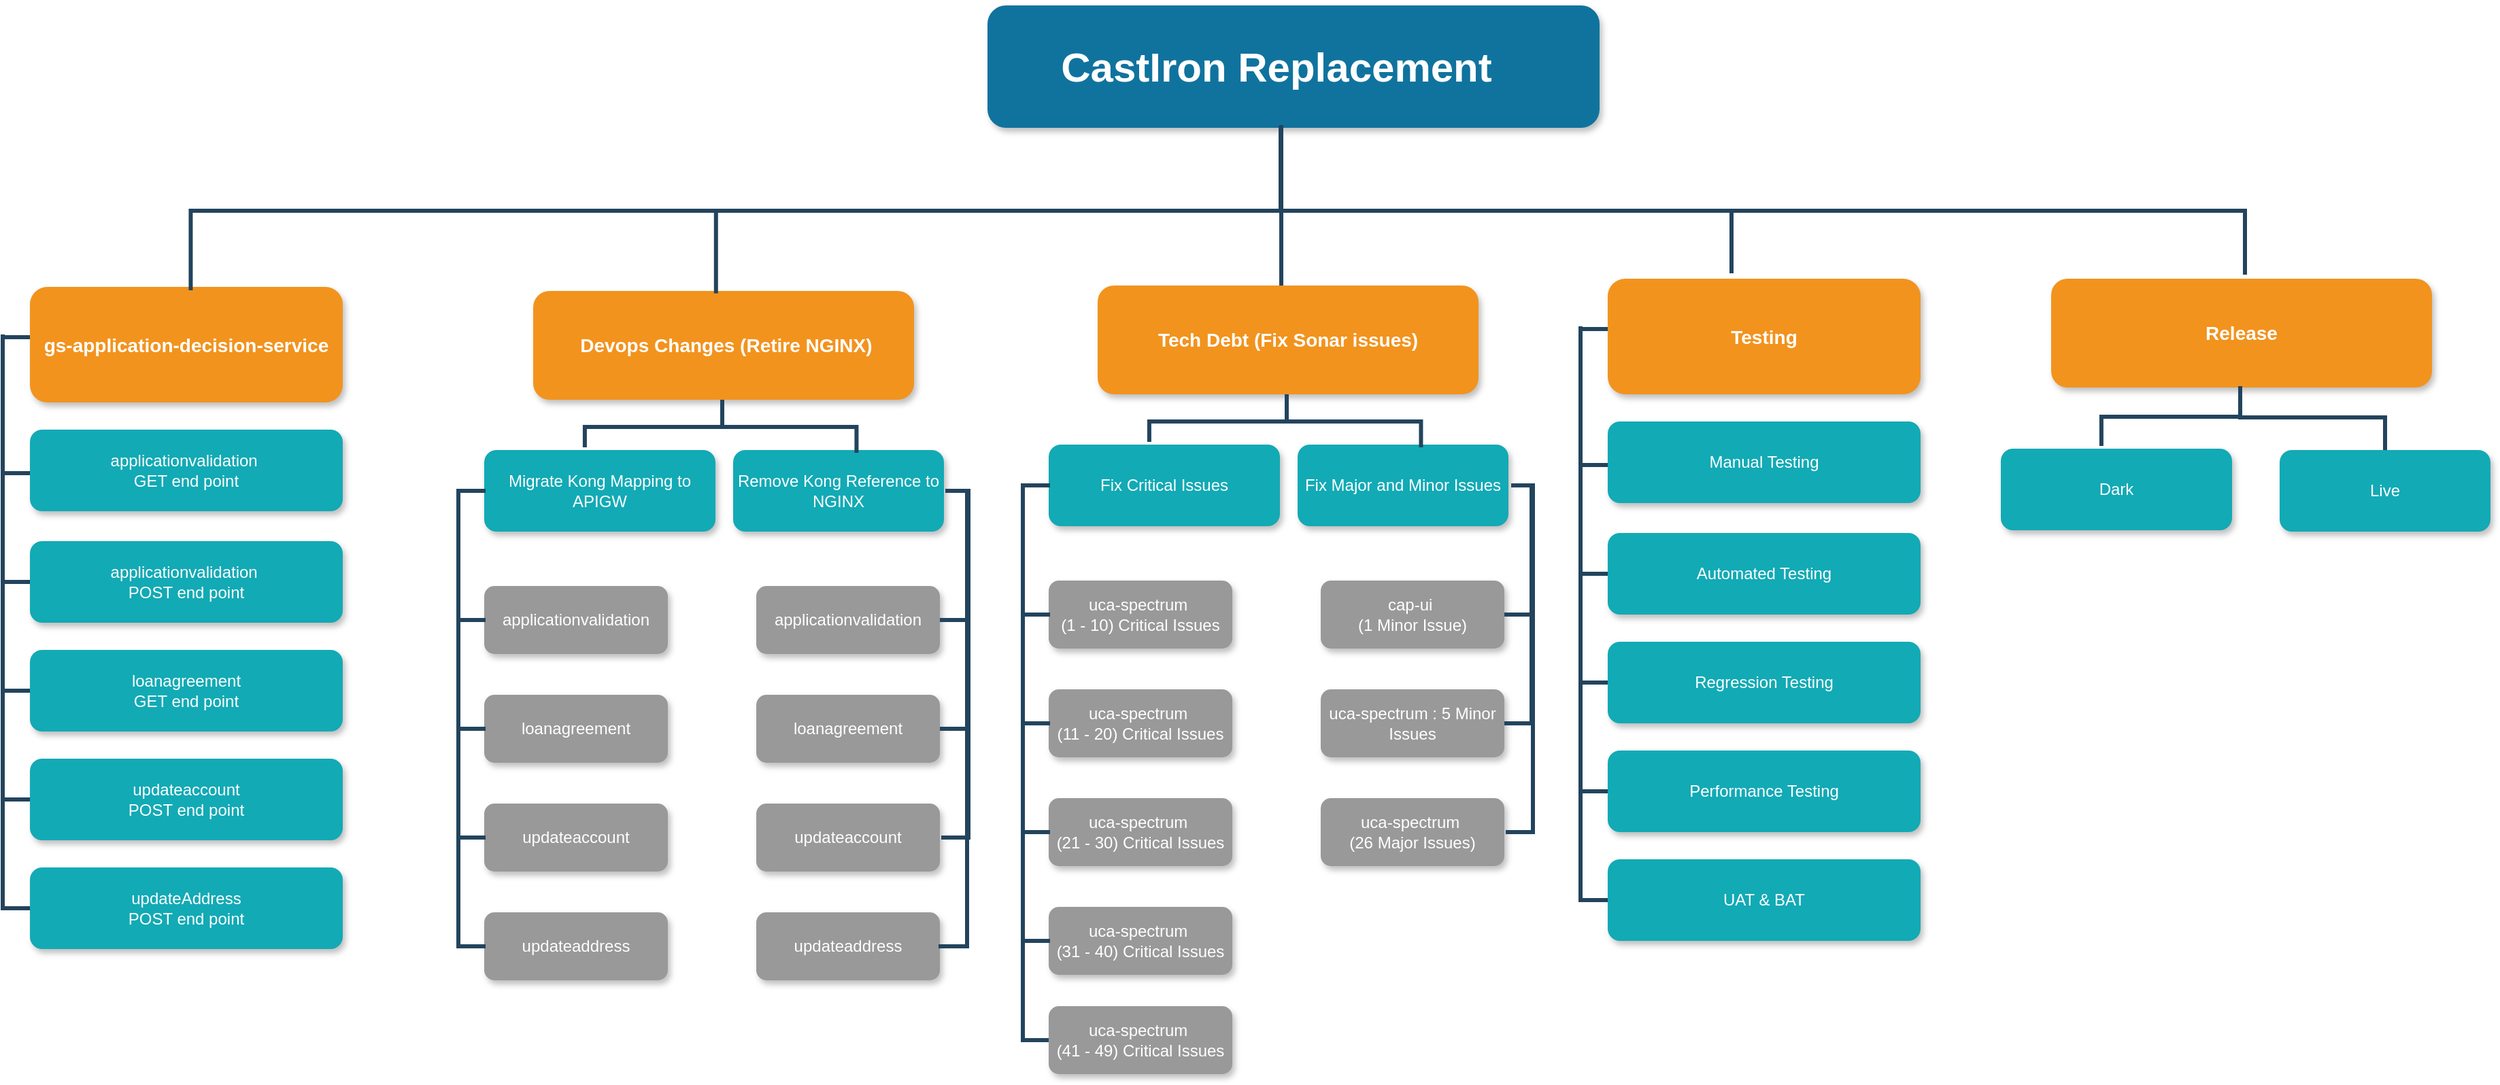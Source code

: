 <mxfile version="24.0.1" type="github">
  <diagram name="Page-1" id="64c3da0e-402f-94eb-ee01-a36477274f13">
    <mxGraphModel dx="1867" dy="1699" grid="1" gridSize="6" guides="1" tooltips="1" connect="1" arrows="1" fold="1" page="1" pageScale="1" pageWidth="1169" pageHeight="827" background="none" math="0" shadow="0">
      <root>
        <mxCell id="0" />
        <mxCell id="1" parent="0" />
        <mxCell id="2" value="CastIron Replacement   " style="whiteSpace=wrap;rounded=1;shadow=1;fillColor=#10739E;strokeColor=none;fontColor=#FFFFFF;fontStyle=1;fontSize=30;" parent="1" vertex="1">
          <mxGeometry x="774" y="-6" width="450" height="90" as="geometry" />
        </mxCell>
        <mxCell id="3" value="gs-application-decision-service" style="whiteSpace=wrap;rounded=1;fillColor=#F2931E;strokeColor=none;shadow=1;fontColor=#FFFFFF;fontStyle=1;fontSize=14" parent="1" vertex="1">
          <mxGeometry x="70" y="201" width="230" height="85" as="geometry" />
        </mxCell>
        <mxCell id="4" value=" Devops Changes (Retire NGINX)" style="whiteSpace=wrap;rounded=1;fillColor=#F2931E;strokeColor=none;shadow=1;fontColor=#FFFFFF;fontStyle=1;fontSize=14" parent="1" vertex="1">
          <mxGeometry x="440" y="204" width="280" height="80" as="geometry" />
        </mxCell>
        <mxCell id="43" value="Migrate Kong Mapping to APIGW" style="whiteSpace=wrap;rounded=1;fillColor=#12AAB5;strokeColor=none;shadow=1;fontColor=#FFFFFF;" parent="1" vertex="1">
          <mxGeometry x="404" y="321" width="170" height="60" as="geometry" />
        </mxCell>
        <mxCell id="44" value="Remove Kong Reference to NGINX" style="whiteSpace=wrap;rounded=1;fillColor=#12AAB5;strokeColor=none;shadow=1;fontColor=#FFFFFF;" parent="1" vertex="1">
          <mxGeometry x="587" y="321" width="155" height="60" as="geometry" />
        </mxCell>
        <mxCell id="45" value="applicationvalidation" style="whiteSpace=wrap;rounded=1;fillColor=#999999;strokeColor=none;shadow=1;fontColor=#FFFFFF;fontStyle=0" parent="1" vertex="1">
          <mxGeometry x="404" y="421" width="135" height="50" as="geometry" />
        </mxCell>
        <mxCell id="46" value="loanagreement" style="whiteSpace=wrap;rounded=1;fillColor=#999999;strokeColor=none;shadow=1;fontColor=#FFFFFF;fontStyle=0" parent="1" vertex="1">
          <mxGeometry x="404" y="501" width="135" height="50" as="geometry" />
        </mxCell>
        <mxCell id="47" value="updateaccount" style="whiteSpace=wrap;rounded=1;fillColor=#999999;strokeColor=none;shadow=1;fontColor=#FFFFFF;fontStyle=0" parent="1" vertex="1">
          <mxGeometry x="404" y="581" width="135" height="50" as="geometry" />
        </mxCell>
        <mxCell id="48" value="updateaddress" style="whiteSpace=wrap;rounded=1;fillColor=#999999;strokeColor=none;shadow=1;fontColor=#FFFFFF;fontStyle=0" parent="1" vertex="1">
          <mxGeometry x="404" y="661" width="135" height="50" as="geometry" />
        </mxCell>
        <mxCell id="50" value="applicationvalidation" style="whiteSpace=wrap;rounded=1;fillColor=#999999;strokeColor=none;shadow=1;fontColor=#FFFFFF;fontStyle=0" parent="1" vertex="1">
          <mxGeometry x="604" y="421" width="135" height="50" as="geometry" />
        </mxCell>
        <mxCell id="51" value="loanagreement" style="whiteSpace=wrap;rounded=1;fillColor=#999999;strokeColor=none;shadow=1;fontColor=#FFFFFF;fontStyle=0" parent="1" vertex="1">
          <mxGeometry x="604" y="501" width="135" height="50" as="geometry" />
        </mxCell>
        <mxCell id="52" value="updateaccount" style="whiteSpace=wrap;rounded=1;fillColor=#999999;strokeColor=none;shadow=1;fontColor=#FFFFFF;fontStyle=0" parent="1" vertex="1">
          <mxGeometry x="604" y="581" width="135" height="50" as="geometry" />
        </mxCell>
        <mxCell id="53" value="updateaddress" style="whiteSpace=wrap;rounded=1;fillColor=#999999;strokeColor=none;shadow=1;fontColor=#FFFFFF;fontStyle=0" parent="1" vertex="1">
          <mxGeometry x="604" y="661" width="135" height="50" as="geometry" />
        </mxCell>
        <mxCell id="105" value="" style="edgeStyle=elbowEdgeStyle;elbow=horizontal;rounded=0;fontColor=#000000;endArrow=none;endFill=0;strokeWidth=3;strokeColor=#23445D;" parent="1" edge="1">
          <mxGeometry width="100" height="100" relative="1" as="geometry">
            <mxPoint x="70" y="238" as="sourcePoint" />
            <mxPoint x="70" y="338" as="targetPoint" />
            <Array as="points">
              <mxPoint x="50" y="288" />
            </Array>
          </mxGeometry>
        </mxCell>
        <mxCell id="106" value="" style="edgeStyle=elbowEdgeStyle;elbow=horizontal;rounded=0;fontColor=#000000;endArrow=none;endFill=0;strokeWidth=3;strokeColor=#23445D;" parent="1" edge="1">
          <mxGeometry width="100" height="100" relative="1" as="geometry">
            <mxPoint x="70" y="238" as="sourcePoint" />
            <mxPoint x="70" y="418" as="targetPoint" />
            <Array as="points">
              <mxPoint x="50" y="308" />
            </Array>
          </mxGeometry>
        </mxCell>
        <mxCell id="107" value="" style="edgeStyle=elbowEdgeStyle;elbow=horizontal;rounded=0;fontColor=#000000;endArrow=none;endFill=0;strokeWidth=3;strokeColor=#23445D;" parent="1" edge="1">
          <mxGeometry width="100" height="100" relative="1" as="geometry">
            <mxPoint x="70" y="238" as="sourcePoint" />
            <mxPoint x="70.0" y="658" as="targetPoint" />
            <Array as="points">
              <mxPoint x="50" y="448" />
            </Array>
          </mxGeometry>
        </mxCell>
        <mxCell id="109" value="" style="edgeStyle=elbowEdgeStyle;elbow=horizontal;rounded=0;fontColor=#000000;endArrow=none;endFill=0;strokeWidth=3;strokeColor=#23445D;" parent="1" edge="1">
          <mxGeometry width="100" height="100" relative="1" as="geometry">
            <mxPoint x="70" y="238" as="sourcePoint" />
            <mxPoint x="70.0" y="578" as="targetPoint" />
            <Array as="points">
              <mxPoint x="50" y="318" />
            </Array>
          </mxGeometry>
        </mxCell>
        <mxCell id="110" value="" style="edgeStyle=elbowEdgeStyle;elbow=horizontal;rounded=0;fontColor=#000000;endArrow=none;endFill=0;strokeWidth=3;strokeColor=#23445D;" parent="1" edge="1">
          <mxGeometry width="100" height="100" relative="1" as="geometry">
            <mxPoint x="50" y="236" as="sourcePoint" />
            <mxPoint x="70" y="498" as="targetPoint" />
            <Array as="points">
              <mxPoint x="50" y="338" />
            </Array>
          </mxGeometry>
        </mxCell>
        <mxCell id="116" value="" style="edgeStyle=elbowEdgeStyle;elbow=vertical;rounded=0;fontColor=#000000;endArrow=none;endFill=0;strokeWidth=3;strokeColor=#23445D;entryX=0.435;entryY=-0.034;entryDx=0;entryDy=0;entryPerimeter=0;" parent="1" target="43" edge="1">
          <mxGeometry width="100" height="100" relative="1" as="geometry">
            <mxPoint x="579" y="284" as="sourcePoint" />
            <mxPoint x="480" y="311" as="targetPoint" />
            <Array as="points">
              <mxPoint x="530" y="304" />
            </Array>
          </mxGeometry>
        </mxCell>
        <mxCell id="117" value="" style="edgeStyle=elbowEdgeStyle;elbow=vertical;rounded=0;fontColor=#000000;endArrow=none;endFill=0;strokeWidth=3;strokeColor=#23445D;" parent="1" edge="1">
          <mxGeometry width="100" height="100" relative="1" as="geometry">
            <mxPoint x="579" y="285" as="sourcePoint" />
            <mxPoint x="677.72" y="323" as="targetPoint" />
          </mxGeometry>
        </mxCell>
        <mxCell id="118" value="" style="edgeStyle=elbowEdgeStyle;elbow=horizontal;rounded=0;fontColor=#000000;endArrow=none;endFill=0;strokeWidth=3;strokeColor=#23445D;" parent="1" edge="1">
          <mxGeometry width="100" height="100" relative="1" as="geometry">
            <mxPoint x="405" y="351" as="sourcePoint" />
            <mxPoint x="405" y="446" as="targetPoint" />
            <Array as="points">
              <mxPoint x="385" y="401" />
            </Array>
          </mxGeometry>
        </mxCell>
        <mxCell id="119" value="" style="edgeStyle=elbowEdgeStyle;elbow=horizontal;rounded=0;fontColor=#000000;endArrow=none;endFill=0;strokeWidth=3;strokeColor=#23445D;" parent="1" edge="1">
          <mxGeometry width="100" height="100" relative="1" as="geometry">
            <mxPoint x="405" y="351" as="sourcePoint" />
            <mxPoint x="405" y="526" as="targetPoint" />
            <Array as="points">
              <mxPoint x="385" y="441" />
            </Array>
          </mxGeometry>
        </mxCell>
        <mxCell id="121" value="" style="edgeStyle=elbowEdgeStyle;elbow=horizontal;rounded=0;fontColor=#000000;endArrow=none;endFill=0;strokeWidth=3;strokeColor=#23445D;" parent="1" edge="1">
          <mxGeometry width="100" height="100" relative="1" as="geometry">
            <mxPoint x="405" y="351" as="sourcePoint" />
            <mxPoint x="405" y="686" as="targetPoint" />
            <Array as="points">
              <mxPoint x="385" y="521" />
            </Array>
          </mxGeometry>
        </mxCell>
        <mxCell id="122" value="" style="edgeStyle=elbowEdgeStyle;elbow=horizontal;rounded=0;fontColor=#000000;endArrow=none;endFill=0;strokeWidth=3;strokeColor=#23445D;exitX=0;exitY=0.5;exitDx=0;exitDy=0;" parent="1" source="43" edge="1">
          <mxGeometry width="100" height="100" relative="1" as="geometry">
            <mxPoint x="405" y="351" as="sourcePoint" />
            <mxPoint x="405" y="606" as="targetPoint" />
            <Array as="points">
              <mxPoint x="385" y="491" />
            </Array>
          </mxGeometry>
        </mxCell>
        <mxCell id="123" value="" style="edgeStyle=elbowEdgeStyle;elbow=horizontal;rounded=0;fontColor=#000000;endArrow=none;endFill=0;strokeWidth=3;strokeColor=#23445D;entryX=1;entryY=0.5;entryDx=0;entryDy=0;exitX=1;exitY=0.5;exitDx=0;exitDy=0;" parent="1" edge="1">
          <mxGeometry width="100" height="100" relative="1" as="geometry">
            <mxPoint x="744" y="351" as="sourcePoint" />
            <mxPoint x="739" y="446" as="targetPoint" />
            <Array as="points">
              <mxPoint x="759" y="401" />
            </Array>
          </mxGeometry>
        </mxCell>
        <mxCell id="124" value="" style="edgeStyle=elbowEdgeStyle;elbow=horizontal;rounded=0;fontColor=#000000;endArrow=none;endFill=0;strokeWidth=3;strokeColor=#23445D;entryX=1;entryY=0.5;entryDx=0;entryDy=0;" parent="1" target="51" edge="1">
          <mxGeometry width="100" height="100" relative="1" as="geometry">
            <mxPoint x="749" y="351" as="sourcePoint" />
            <mxPoint x="779.0" y="531" as="targetPoint" />
            <Array as="points">
              <mxPoint x="759" y="441" />
            </Array>
          </mxGeometry>
        </mxCell>
        <mxCell id="126" value="" style="edgeStyle=elbowEdgeStyle;elbow=horizontal;rounded=0;fontColor=#000000;endArrow=none;endFill=0;strokeWidth=3;strokeColor=#23445D;entryX=1;entryY=0.5;entryDx=0;entryDy=0;exitX=1;exitY=0.5;exitDx=0;exitDy=0;" parent="1" edge="1">
          <mxGeometry width="100" height="100" relative="1" as="geometry">
            <mxPoint x="743" y="351" as="sourcePoint" />
            <mxPoint x="738" y="686" as="targetPoint" />
            <Array as="points">
              <mxPoint x="759" y="521" />
            </Array>
          </mxGeometry>
        </mxCell>
        <mxCell id="127" value="" style="edgeStyle=elbowEdgeStyle;elbow=horizontal;rounded=0;fontColor=#000000;endArrow=none;endFill=0;strokeWidth=3;strokeColor=#23445D;exitX=1;exitY=0.5;exitDx=0;exitDy=0;entryX=1;entryY=0.5;entryDx=0;entryDy=0;" parent="1" edge="1">
          <mxGeometry width="100" height="100" relative="1" as="geometry">
            <mxPoint x="745" y="351" as="sourcePoint" />
            <mxPoint x="740" y="606" as="targetPoint" />
            <Array as="points">
              <mxPoint x="760" y="491" />
            </Array>
          </mxGeometry>
        </mxCell>
        <mxCell id="229" value="" style="edgeStyle=elbowEdgeStyle;elbow=vertical;rounded=0;fontColor=#000000;endArrow=none;endFill=0;strokeWidth=3;strokeColor=#23445D;fontSize=11;jumpSize=6;entryX=0.514;entryY=0.006;entryDx=0;entryDy=0;entryPerimeter=0;" parent="1" edge="1">
          <mxGeometry width="100" height="100" relative="1" as="geometry">
            <mxPoint x="990" y="86" as="sourcePoint" />
            <mxPoint x="188.22" y="203.51" as="targetPoint" />
          </mxGeometry>
        </mxCell>
        <mxCell id="230" value="" style="edgeStyle=elbowEdgeStyle;elbow=vertical;rounded=0;fontColor=#000000;endArrow=none;endFill=0;strokeWidth=3;strokeColor=#23445D;entryX=0.48;entryY=0.022;entryDx=0;entryDy=0;entryPerimeter=0;exitX=0.479;exitY=0.986;exitDx=0;exitDy=0;exitPerimeter=0;" parent="1" edge="1" target="4" source="2">
          <mxGeometry width="100" height="100" relative="1" as="geometry">
            <mxPoint x="990" y="78" as="sourcePoint" />
            <mxPoint x="580" y="203" as="targetPoint" />
            <Array as="points">
              <mxPoint x="636" y="145" />
            </Array>
          </mxGeometry>
        </mxCell>
        <mxCell id="231" value="" style="edgeStyle=elbowEdgeStyle;elbow=vertical;rounded=0;fontColor=#000000;endArrow=none;endFill=0;strokeWidth=3;strokeColor=#23445D;entryX=0.5;entryY=0;entryDx=0;entryDy=0;" parent="1" edge="1">
          <mxGeometry width="100" height="100" relative="1" as="geometry">
            <mxPoint x="990" y="84" as="sourcePoint" />
            <mxPoint x="990" y="200" as="targetPoint" />
            <Array as="points">
              <mxPoint x="1131" y="149" />
            </Array>
          </mxGeometry>
        </mxCell>
        <mxCell id="232" value="" style="edgeStyle=elbowEdgeStyle;elbow=vertical;rounded=0;fontColor=#000000;endArrow=none;endFill=0;strokeWidth=3;strokeColor=#23445D;fontStyle=1;" parent="1" edge="1">
          <mxGeometry width="100" height="100" relative="1" as="geometry">
            <mxPoint x="990" y="82" as="sourcePoint" />
            <mxPoint x="1321" y="191" as="targetPoint" />
            <Array as="points">
              <mxPoint x="1321" y="145" />
            </Array>
          </mxGeometry>
        </mxCell>
        <mxCell id="LORdBim5rndGrAHslI9i-234" value="applicationvalidation &#xa;GET end point" style="whiteSpace=wrap;rounded=1;fillColor=#12AAB5;strokeColor=none;shadow=1;fontColor=#FFFFFF;" parent="1" vertex="1">
          <mxGeometry x="70" y="306" width="230" height="60" as="geometry" />
        </mxCell>
        <mxCell id="LORdBim5rndGrAHslI9i-235" value="applicationvalidation &#xa;POST end point" style="whiteSpace=wrap;rounded=1;fillColor=#12AAB5;strokeColor=none;shadow=1;fontColor=#FFFFFF;" parent="1" vertex="1">
          <mxGeometry x="70" y="388" width="230" height="60" as="geometry" />
        </mxCell>
        <mxCell id="LORdBim5rndGrAHslI9i-236" value="loanagreement&#xa;GET end point" style="whiteSpace=wrap;rounded=1;fillColor=#12AAB5;strokeColor=none;shadow=1;fontColor=#FFFFFF;" parent="1" vertex="1">
          <mxGeometry x="70" y="468" width="230" height="60" as="geometry" />
        </mxCell>
        <mxCell id="LORdBim5rndGrAHslI9i-237" value="updateaccount&#xa;POST end point" style="whiteSpace=wrap;rounded=1;fillColor=#12AAB5;strokeColor=none;shadow=1;fontColor=#FFFFFF;" parent="1" vertex="1">
          <mxGeometry x="70" y="548" width="230" height="60" as="geometry" />
        </mxCell>
        <mxCell id="LORdBim5rndGrAHslI9i-238" value="updateAddress&#xa;POST end point" style="whiteSpace=wrap;rounded=1;fillColor=#12AAB5;strokeColor=none;shadow=1;fontColor=#FFFFFF;" parent="1" vertex="1">
          <mxGeometry x="70" y="628" width="230" height="60" as="geometry" />
        </mxCell>
        <mxCell id="LORdBim5rndGrAHslI9i-240" value="Tech Debt (Fix Sonar issues)" style="whiteSpace=wrap;rounded=1;fillColor=#F2931E;strokeColor=none;shadow=1;fontColor=#FFFFFF;fontStyle=1;fontSize=14" parent="1" vertex="1">
          <mxGeometry x="855" y="200" width="280" height="80" as="geometry" />
        </mxCell>
        <mxCell id="LORdBim5rndGrAHslI9i-241" value="Fix Critical Issues" style="whiteSpace=wrap;rounded=1;fillColor=#12AAB5;strokeColor=none;shadow=1;fontColor=#FFFFFF;" parent="1" vertex="1">
          <mxGeometry x="819" y="317" width="170" height="60" as="geometry" />
        </mxCell>
        <mxCell id="LORdBim5rndGrAHslI9i-242" value="Fix Major and Minor Issues" style="whiteSpace=wrap;rounded=1;fillColor=#12AAB5;strokeColor=none;shadow=1;fontColor=#FFFFFF;" parent="1" vertex="1">
          <mxGeometry x="1002" y="317" width="155" height="60" as="geometry" />
        </mxCell>
        <mxCell id="LORdBim5rndGrAHslI9i-243" value="uca-spectrum &#xa;(1 - 10) Critical Issues" style="whiteSpace=wrap;rounded=1;fillColor=#999999;strokeColor=none;shadow=1;fontColor=#FFFFFF;fontStyle=0" parent="1" vertex="1">
          <mxGeometry x="819" y="417" width="135" height="50" as="geometry" />
        </mxCell>
        <mxCell id="LORdBim5rndGrAHslI9i-244" value="uca-spectrum &#xa;(11 - 20) Critical Issues" style="whiteSpace=wrap;rounded=1;fillColor=#999999;strokeColor=none;shadow=1;fontColor=#FFFFFF;fontStyle=0" parent="1" vertex="1">
          <mxGeometry x="819" y="497" width="135" height="50" as="geometry" />
        </mxCell>
        <mxCell id="LORdBim5rndGrAHslI9i-245" value="uca-spectrum &#xa;(21 - 30) Critical Issues" style="whiteSpace=wrap;rounded=1;fillColor=#999999;strokeColor=none;shadow=1;fontColor=#FFFFFF;fontStyle=0" parent="1" vertex="1">
          <mxGeometry x="819" y="577" width="135" height="50" as="geometry" />
        </mxCell>
        <mxCell id="LORdBim5rndGrAHslI9i-246" value="uca-spectrum &#xa;(31 - 40) Critical Issues" style="whiteSpace=wrap;rounded=1;fillColor=#999999;strokeColor=none;shadow=1;fontColor=#FFFFFF;fontStyle=0" parent="1" vertex="1">
          <mxGeometry x="819" y="657" width="135" height="50" as="geometry" />
        </mxCell>
        <mxCell id="LORdBim5rndGrAHslI9i-247" value="cap-ui &#xa;(1 Minor Issue)" style="whiteSpace=wrap;rounded=1;fillColor=#999999;strokeColor=none;shadow=1;fontColor=#FFFFFF;fontStyle=0" parent="1" vertex="1">
          <mxGeometry x="1019" y="417" width="135" height="50" as="geometry" />
        </mxCell>
        <mxCell id="LORdBim5rndGrAHslI9i-248" value="uca-spectrum : 5 Minor Issues" style="whiteSpace=wrap;rounded=1;fillColor=#999999;strokeColor=none;shadow=1;fontColor=#FFFFFF;fontStyle=0" parent="1" vertex="1">
          <mxGeometry x="1019" y="497" width="135" height="50" as="geometry" />
        </mxCell>
        <mxCell id="LORdBim5rndGrAHslI9i-249" value="uca-spectrum &#xa;(26 Major Issues)" style="whiteSpace=wrap;rounded=1;fillColor=#999999;strokeColor=none;shadow=1;fontColor=#FFFFFF;fontStyle=0" parent="1" vertex="1">
          <mxGeometry x="1019" y="577" width="135" height="50" as="geometry" />
        </mxCell>
        <mxCell id="LORdBim5rndGrAHslI9i-251" value="" style="edgeStyle=elbowEdgeStyle;elbow=vertical;rounded=0;fontColor=#000000;endArrow=none;endFill=0;strokeWidth=3;strokeColor=#23445D;entryX=0.435;entryY=-0.034;entryDx=0;entryDy=0;entryPerimeter=0;" parent="1" target="LORdBim5rndGrAHslI9i-241" edge="1">
          <mxGeometry width="100" height="100" relative="1" as="geometry">
            <mxPoint x="994" y="280" as="sourcePoint" />
            <mxPoint x="895" y="307" as="targetPoint" />
            <Array as="points">
              <mxPoint x="945" y="300" />
            </Array>
          </mxGeometry>
        </mxCell>
        <mxCell id="LORdBim5rndGrAHslI9i-252" value="" style="edgeStyle=elbowEdgeStyle;elbow=vertical;rounded=0;fontColor=#000000;endArrow=none;endFill=0;strokeWidth=3;strokeColor=#23445D;" parent="1" edge="1">
          <mxGeometry width="100" height="100" relative="1" as="geometry">
            <mxPoint x="994" y="281" as="sourcePoint" />
            <mxPoint x="1092.72" y="319" as="targetPoint" />
          </mxGeometry>
        </mxCell>
        <mxCell id="LORdBim5rndGrAHslI9i-253" value="" style="edgeStyle=elbowEdgeStyle;elbow=horizontal;rounded=0;fontColor=#000000;endArrow=none;endFill=0;strokeWidth=3;strokeColor=#23445D;" parent="1" edge="1">
          <mxGeometry width="100" height="100" relative="1" as="geometry">
            <mxPoint x="820" y="347" as="sourcePoint" />
            <mxPoint x="820" y="442" as="targetPoint" />
            <Array as="points">
              <mxPoint x="800" y="397" />
            </Array>
          </mxGeometry>
        </mxCell>
        <mxCell id="LORdBim5rndGrAHslI9i-254" value="" style="edgeStyle=elbowEdgeStyle;elbow=horizontal;rounded=0;fontColor=#000000;endArrow=none;endFill=0;strokeWidth=3;strokeColor=#23445D;" parent="1" edge="1">
          <mxGeometry width="100" height="100" relative="1" as="geometry">
            <mxPoint x="820" y="347" as="sourcePoint" />
            <mxPoint x="820" y="522" as="targetPoint" />
            <Array as="points">
              <mxPoint x="800" y="437" />
            </Array>
          </mxGeometry>
        </mxCell>
        <mxCell id="LORdBim5rndGrAHslI9i-255" value="" style="edgeStyle=elbowEdgeStyle;elbow=horizontal;rounded=0;fontColor=#000000;endArrow=none;endFill=0;strokeWidth=3;strokeColor=#23445D;" parent="1" edge="1">
          <mxGeometry width="100" height="100" relative="1" as="geometry">
            <mxPoint x="820" y="347" as="sourcePoint" />
            <mxPoint x="820" y="682" as="targetPoint" />
            <Array as="points">
              <mxPoint x="800" y="517" />
            </Array>
          </mxGeometry>
        </mxCell>
        <mxCell id="LORdBim5rndGrAHslI9i-256" value="" style="edgeStyle=elbowEdgeStyle;elbow=horizontal;rounded=0;fontColor=#000000;endArrow=none;endFill=0;strokeWidth=3;strokeColor=#23445D;exitX=0;exitY=0.5;exitDx=0;exitDy=0;" parent="1" source="LORdBim5rndGrAHslI9i-241" edge="1">
          <mxGeometry width="100" height="100" relative="1" as="geometry">
            <mxPoint x="820" y="347" as="sourcePoint" />
            <mxPoint x="820" y="602" as="targetPoint" />
            <Array as="points">
              <mxPoint x="800" y="487" />
            </Array>
          </mxGeometry>
        </mxCell>
        <mxCell id="LORdBim5rndGrAHslI9i-257" value="" style="edgeStyle=elbowEdgeStyle;elbow=horizontal;rounded=0;fontColor=#000000;endArrow=none;endFill=0;strokeWidth=3;strokeColor=#23445D;entryX=1;entryY=0.5;entryDx=0;entryDy=0;exitX=1;exitY=0.5;exitDx=0;exitDy=0;" parent="1" edge="1">
          <mxGeometry width="100" height="100" relative="1" as="geometry">
            <mxPoint x="1159" y="347" as="sourcePoint" />
            <mxPoint x="1154" y="442" as="targetPoint" />
            <Array as="points">
              <mxPoint x="1174" y="397" />
            </Array>
          </mxGeometry>
        </mxCell>
        <mxCell id="LORdBim5rndGrAHslI9i-258" value="" style="edgeStyle=elbowEdgeStyle;elbow=horizontal;rounded=0;fontColor=#000000;endArrow=none;endFill=0;strokeWidth=3;strokeColor=#23445D;entryX=1;entryY=0.5;entryDx=0;entryDy=0;" parent="1" target="LORdBim5rndGrAHslI9i-248" edge="1">
          <mxGeometry width="100" height="100" relative="1" as="geometry">
            <mxPoint x="1164" y="347" as="sourcePoint" />
            <mxPoint x="1194.0" y="527" as="targetPoint" />
            <Array as="points">
              <mxPoint x="1174" y="437" />
            </Array>
          </mxGeometry>
        </mxCell>
        <mxCell id="LORdBim5rndGrAHslI9i-260" value="" style="edgeStyle=elbowEdgeStyle;elbow=horizontal;rounded=0;fontColor=#000000;endArrow=none;endFill=0;strokeWidth=3;strokeColor=#23445D;exitX=1;exitY=0.5;exitDx=0;exitDy=0;entryX=1;entryY=0.5;entryDx=0;entryDy=0;" parent="1" edge="1">
          <mxGeometry width="100" height="100" relative="1" as="geometry">
            <mxPoint x="1160" y="347" as="sourcePoint" />
            <mxPoint x="1155" y="602" as="targetPoint" />
            <Array as="points">
              <mxPoint x="1175" y="487" />
            </Array>
          </mxGeometry>
        </mxCell>
        <mxCell id="LORdBim5rndGrAHslI9i-261" value="uca-spectrum &#xa;(41 - 49) Critical Issues" style="whiteSpace=wrap;rounded=1;fillColor=#999999;strokeColor=none;shadow=1;fontColor=#FFFFFF;fontStyle=0" parent="1" vertex="1">
          <mxGeometry x="819" y="730" width="135" height="50" as="geometry" />
        </mxCell>
        <mxCell id="LORdBim5rndGrAHslI9i-262" value="" style="edgeStyle=elbowEdgeStyle;elbow=horizontal;rounded=0;fontColor=#000000;endArrow=none;endFill=0;strokeWidth=3;strokeColor=#23445D;entryX=0;entryY=0.5;entryDx=0;entryDy=0;" parent="1" target="LORdBim5rndGrAHslI9i-261" edge="1">
          <mxGeometry width="100" height="100" relative="1" as="geometry">
            <mxPoint x="820" y="682" as="sourcePoint" />
            <mxPoint x="823" y="767.5" as="targetPoint" />
            <Array as="points">
              <mxPoint x="800" y="995" />
            </Array>
          </mxGeometry>
        </mxCell>
        <mxCell id="LORdBim5rndGrAHslI9i-264" value="Testing" style="whiteSpace=wrap;rounded=1;fillColor=#F2931E;strokeColor=none;shadow=1;fontColor=#FFFFFF;fontStyle=1;fontSize=14" parent="1" vertex="1">
          <mxGeometry x="1230" y="195" width="230" height="85" as="geometry" />
        </mxCell>
        <mxCell id="LORdBim5rndGrAHslI9i-265" value="" style="edgeStyle=elbowEdgeStyle;elbow=horizontal;rounded=0;fontColor=#000000;endArrow=none;endFill=0;strokeWidth=3;strokeColor=#23445D;" parent="1" edge="1">
          <mxGeometry width="100" height="100" relative="1" as="geometry">
            <mxPoint x="1230" y="232" as="sourcePoint" />
            <mxPoint x="1230" y="332" as="targetPoint" />
            <Array as="points">
              <mxPoint x="1210" y="282" />
            </Array>
          </mxGeometry>
        </mxCell>
        <mxCell id="LORdBim5rndGrAHslI9i-266" value="" style="edgeStyle=elbowEdgeStyle;elbow=horizontal;rounded=0;fontColor=#000000;endArrow=none;endFill=0;strokeWidth=3;strokeColor=#23445D;" parent="1" edge="1">
          <mxGeometry width="100" height="100" relative="1" as="geometry">
            <mxPoint x="1230" y="232" as="sourcePoint" />
            <mxPoint x="1230" y="412" as="targetPoint" />
            <Array as="points">
              <mxPoint x="1210" y="302" />
            </Array>
          </mxGeometry>
        </mxCell>
        <mxCell id="LORdBim5rndGrAHslI9i-267" value="" style="edgeStyle=elbowEdgeStyle;elbow=horizontal;rounded=0;fontColor=#000000;endArrow=none;endFill=0;strokeWidth=3;strokeColor=#23445D;" parent="1" edge="1">
          <mxGeometry width="100" height="100" relative="1" as="geometry">
            <mxPoint x="1230" y="232" as="sourcePoint" />
            <mxPoint x="1230.0" y="652" as="targetPoint" />
            <Array as="points">
              <mxPoint x="1210" y="442" />
            </Array>
          </mxGeometry>
        </mxCell>
        <mxCell id="LORdBim5rndGrAHslI9i-268" value="" style="edgeStyle=elbowEdgeStyle;elbow=horizontal;rounded=0;fontColor=#000000;endArrow=none;endFill=0;strokeWidth=3;strokeColor=#23445D;" parent="1" edge="1">
          <mxGeometry width="100" height="100" relative="1" as="geometry">
            <mxPoint x="1230" y="232" as="sourcePoint" />
            <mxPoint x="1230.0" y="572" as="targetPoint" />
            <Array as="points">
              <mxPoint x="1210" y="312" />
            </Array>
          </mxGeometry>
        </mxCell>
        <mxCell id="LORdBim5rndGrAHslI9i-269" value="" style="edgeStyle=elbowEdgeStyle;elbow=horizontal;rounded=0;fontColor=#000000;endArrow=none;endFill=0;strokeWidth=3;strokeColor=#23445D;" parent="1" edge="1">
          <mxGeometry width="100" height="100" relative="1" as="geometry">
            <mxPoint x="1210" y="230" as="sourcePoint" />
            <mxPoint x="1230" y="492" as="targetPoint" />
            <Array as="points">
              <mxPoint x="1210" y="332" />
            </Array>
          </mxGeometry>
        </mxCell>
        <mxCell id="LORdBim5rndGrAHslI9i-270" value="Manual Testing" style="whiteSpace=wrap;rounded=1;fillColor=#12AAB5;strokeColor=none;shadow=1;fontColor=#FFFFFF;" parent="1" vertex="1">
          <mxGeometry x="1230" y="300" width="230" height="60" as="geometry" />
        </mxCell>
        <mxCell id="LORdBim5rndGrAHslI9i-271" value="Automated Testing" style="whiteSpace=wrap;rounded=1;fillColor=#12AAB5;strokeColor=none;shadow=1;fontColor=#FFFFFF;" parent="1" vertex="1">
          <mxGeometry x="1230" y="382" width="230" height="60" as="geometry" />
        </mxCell>
        <mxCell id="LORdBim5rndGrAHslI9i-272" value="Regression Testing" style="whiteSpace=wrap;rounded=1;fillColor=#12AAB5;strokeColor=none;shadow=1;fontColor=#FFFFFF;" parent="1" vertex="1">
          <mxGeometry x="1230" y="462" width="230" height="60" as="geometry" />
        </mxCell>
        <mxCell id="LORdBim5rndGrAHslI9i-273" value="Performance Testing" style="whiteSpace=wrap;rounded=1;fillColor=#12AAB5;strokeColor=none;shadow=1;fontColor=#FFFFFF;" parent="1" vertex="1">
          <mxGeometry x="1230" y="542" width="230" height="60" as="geometry" />
        </mxCell>
        <mxCell id="LORdBim5rndGrAHslI9i-274" value="UAT &amp; BAT" style="whiteSpace=wrap;rounded=1;fillColor=#12AAB5;strokeColor=none;shadow=1;fontColor=#FFFFFF;" parent="1" vertex="1">
          <mxGeometry x="1230" y="622" width="230" height="60" as="geometry" />
        </mxCell>
        <mxCell id="LORdBim5rndGrAHslI9i-286" value="" style="edgeStyle=elbowEdgeStyle;elbow=vertical;rounded=0;fontColor=#000000;endArrow=none;endFill=0;strokeWidth=3;strokeColor=#23445D;entryX=0.5;entryY=0;entryDx=0;entryDy=0;entryPerimeter=0;exitX=0.479;exitY=1.015;exitDx=0;exitDy=0;exitPerimeter=0;" parent="1" edge="1" source="2">
          <mxGeometry width="100" height="100" relative="1" as="geometry">
            <mxPoint x="990" y="82" as="sourcePoint" />
            <mxPoint x="1698.5" y="192" as="targetPoint" />
            <Array as="points">
              <mxPoint x="1446.5" y="145" />
            </Array>
          </mxGeometry>
        </mxCell>
        <mxCell id="LORdBim5rndGrAHslI9i-287" value="Release" style="whiteSpace=wrap;rounded=1;fillColor=#F2931E;strokeColor=none;shadow=1;fontColor=#FFFFFF;fontStyle=1;fontSize=14" parent="1" vertex="1">
          <mxGeometry x="1556" y="195" width="280" height="80" as="geometry" />
        </mxCell>
        <mxCell id="LORdBim5rndGrAHslI9i-288" value="Dark" style="whiteSpace=wrap;rounded=1;fillColor=#12AAB5;strokeColor=none;shadow=1;fontColor=#FFFFFF;" parent="1" vertex="1">
          <mxGeometry x="1519" y="320" width="170" height="60" as="geometry" />
        </mxCell>
        <mxCell id="LORdBim5rndGrAHslI9i-289" value="Live" style="whiteSpace=wrap;rounded=1;fillColor=#12AAB5;strokeColor=none;shadow=1;fontColor=#FFFFFF;" parent="1" vertex="1">
          <mxGeometry x="1724" y="321" width="155" height="60" as="geometry" />
        </mxCell>
        <mxCell id="LORdBim5rndGrAHslI9i-290" value="" style="edgeStyle=elbowEdgeStyle;elbow=vertical;rounded=0;fontColor=#000000;endArrow=none;endFill=0;strokeWidth=3;strokeColor=#23445D;entryX=0.435;entryY=-0.034;entryDx=0;entryDy=0;entryPerimeter=0;" parent="1" target="LORdBim5rndGrAHslI9i-288" edge="1">
          <mxGeometry width="100" height="100" relative="1" as="geometry">
            <mxPoint x="1695" y="275" as="sourcePoint" />
            <mxPoint x="1596" y="302" as="targetPoint" />
            <Array as="points" />
          </mxGeometry>
        </mxCell>
        <mxCell id="LORdBim5rndGrAHslI9i-291" value="" style="edgeStyle=elbowEdgeStyle;elbow=vertical;rounded=0;fontColor=#000000;endArrow=none;endFill=0;strokeWidth=3;strokeColor=#23445D;entryX=0.5;entryY=0;entryDx=0;entryDy=0;" parent="1" target="LORdBim5rndGrAHslI9i-289" edge="1">
          <mxGeometry width="100" height="100" relative="1" as="geometry">
            <mxPoint x="1695" y="274" as="sourcePoint" />
            <mxPoint x="1798" y="318" as="targetPoint" />
            <Array as="points">
              <mxPoint x="1750" y="297" />
            </Array>
          </mxGeometry>
        </mxCell>
      </root>
    </mxGraphModel>
  </diagram>
</mxfile>
